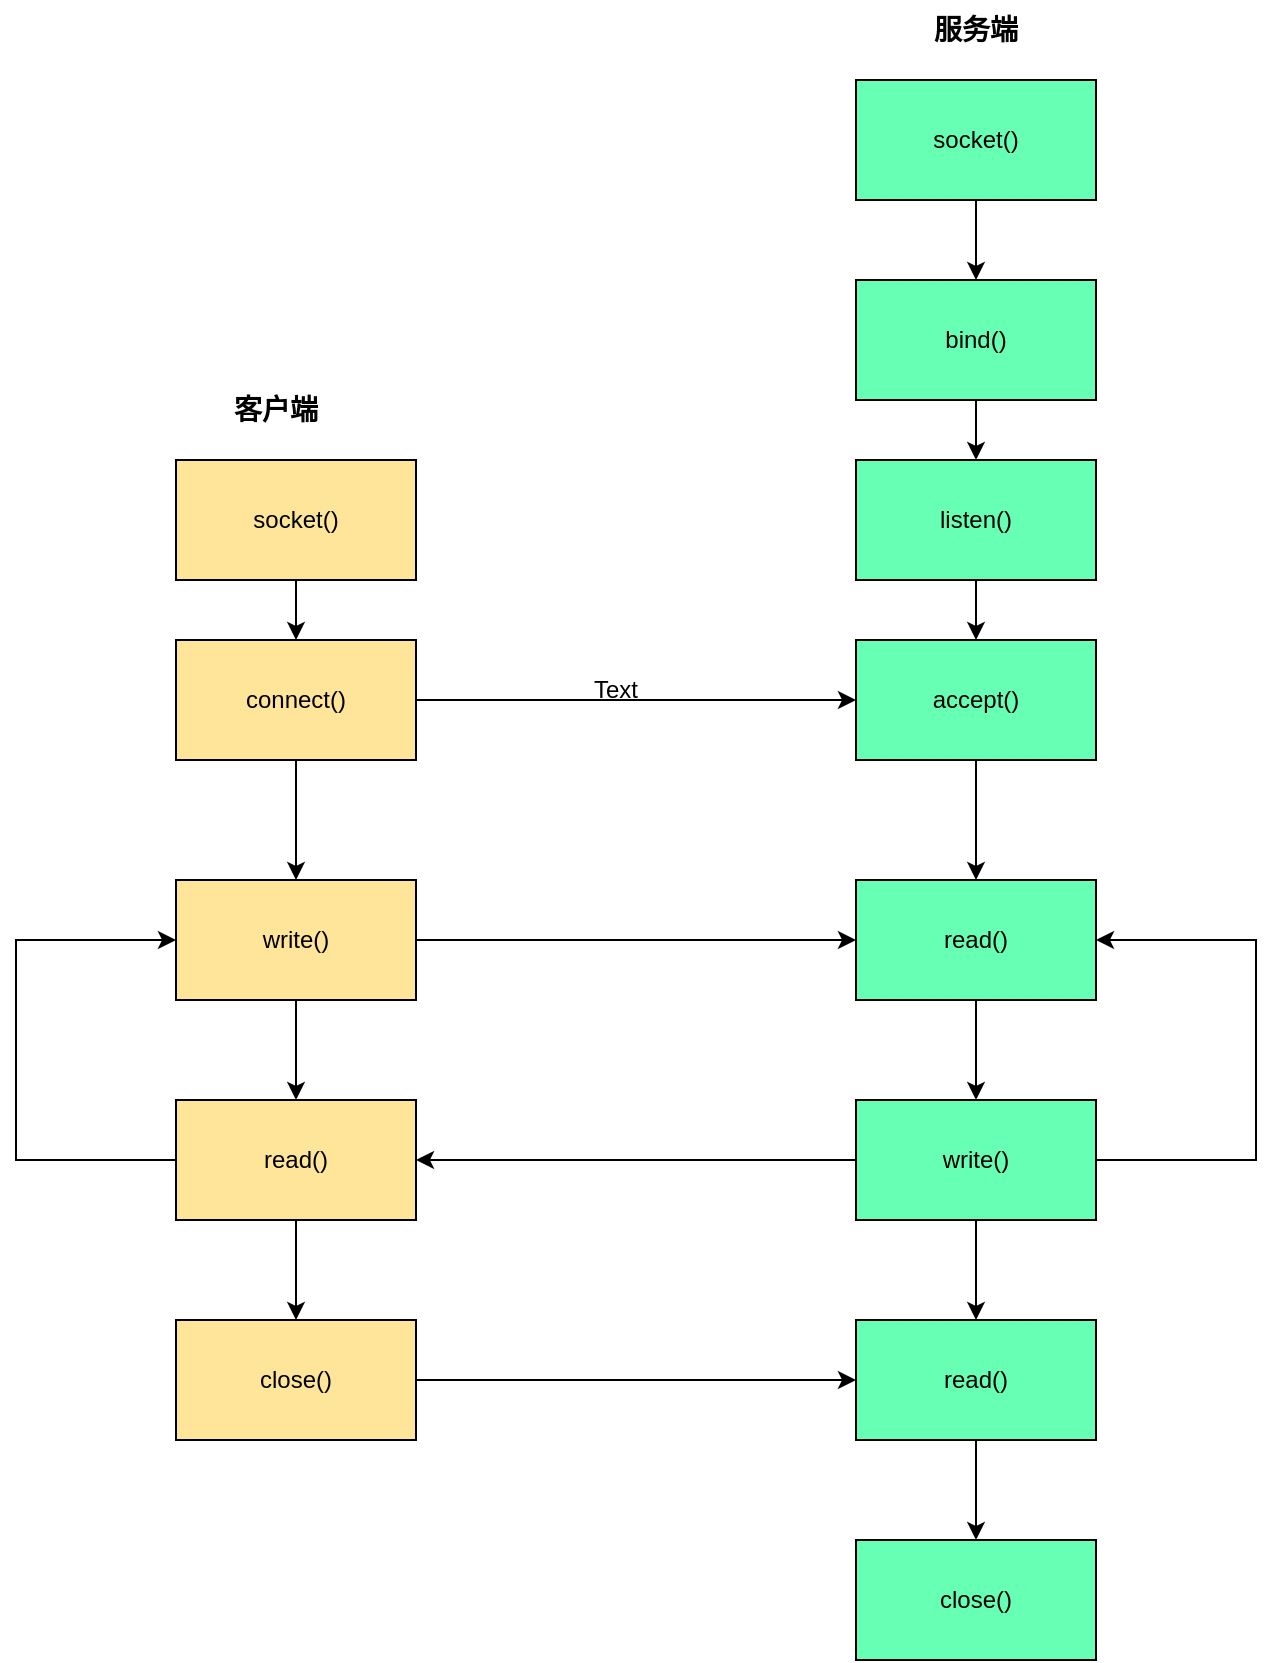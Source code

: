 <mxfile version="16.6.5" type="github">
  <diagram id="avXIkCkbsTtQHF_51YUu" name="第 1 页">
    <mxGraphModel dx="1426" dy="794" grid="0" gridSize="10" guides="1" tooltips="1" connect="1" arrows="1" fold="1" page="1" pageScale="1" pageWidth="827" pageHeight="1169" math="0" shadow="0">
      <root>
        <mxCell id="0" />
        <mxCell id="1" parent="0" />
        <mxCell id="xZxz73UZiDgUtRhMvfuC-9" style="edgeStyle=orthogonalEdgeStyle;rounded=0;orthogonalLoop=1;jettySize=auto;html=1;entryX=0.5;entryY=0;entryDx=0;entryDy=0;fillColor=#66FFB3;" edge="1" parent="1" source="xZxz73UZiDgUtRhMvfuC-1" target="xZxz73UZiDgUtRhMvfuC-2">
          <mxGeometry relative="1" as="geometry" />
        </mxCell>
        <mxCell id="xZxz73UZiDgUtRhMvfuC-1" value="socket()" style="rounded=0;whiteSpace=wrap;html=1;fillColor=#66FFB3;" vertex="1" parent="1">
          <mxGeometry x="530" y="100" width="120" height="60" as="geometry" />
        </mxCell>
        <mxCell id="xZxz73UZiDgUtRhMvfuC-10" style="edgeStyle=orthogonalEdgeStyle;rounded=0;orthogonalLoop=1;jettySize=auto;html=1;entryX=0.5;entryY=0;entryDx=0;entryDy=0;fillColor=#66FFB3;" edge="1" parent="1" source="xZxz73UZiDgUtRhMvfuC-2" target="xZxz73UZiDgUtRhMvfuC-3">
          <mxGeometry relative="1" as="geometry" />
        </mxCell>
        <mxCell id="xZxz73UZiDgUtRhMvfuC-2" value="bind()" style="rounded=0;whiteSpace=wrap;html=1;fillColor=#66FFB3;" vertex="1" parent="1">
          <mxGeometry x="530" y="200" width="120" height="60" as="geometry" />
        </mxCell>
        <mxCell id="xZxz73UZiDgUtRhMvfuC-11" style="edgeStyle=orthogonalEdgeStyle;rounded=0;orthogonalLoop=1;jettySize=auto;html=1;entryX=0.5;entryY=0;entryDx=0;entryDy=0;fillColor=#66FFB3;" edge="1" parent="1" source="xZxz73UZiDgUtRhMvfuC-3" target="xZxz73UZiDgUtRhMvfuC-4">
          <mxGeometry relative="1" as="geometry" />
        </mxCell>
        <mxCell id="xZxz73UZiDgUtRhMvfuC-3" value="listen()" style="rounded=0;whiteSpace=wrap;html=1;fillColor=#66FFB3;" vertex="1" parent="1">
          <mxGeometry x="530" y="290" width="120" height="60" as="geometry" />
        </mxCell>
        <mxCell id="xZxz73UZiDgUtRhMvfuC-16" style="edgeStyle=orthogonalEdgeStyle;rounded=0;orthogonalLoop=1;jettySize=auto;html=1;fillColor=#66FFB3;" edge="1" parent="1" source="xZxz73UZiDgUtRhMvfuC-4" target="xZxz73UZiDgUtRhMvfuC-15">
          <mxGeometry relative="1" as="geometry" />
        </mxCell>
        <mxCell id="xZxz73UZiDgUtRhMvfuC-4" value="accept()" style="rounded=0;whiteSpace=wrap;html=1;fillColor=#66FFB3;" vertex="1" parent="1">
          <mxGeometry x="530" y="380" width="120" height="60" as="geometry" />
        </mxCell>
        <mxCell id="xZxz73UZiDgUtRhMvfuC-8" style="edgeStyle=orthogonalEdgeStyle;rounded=0;orthogonalLoop=1;jettySize=auto;html=1;entryX=0.5;entryY=0;entryDx=0;entryDy=0;fillColor=#FFE599;" edge="1" parent="1" source="xZxz73UZiDgUtRhMvfuC-5" target="xZxz73UZiDgUtRhMvfuC-6">
          <mxGeometry relative="1" as="geometry" />
        </mxCell>
        <mxCell id="xZxz73UZiDgUtRhMvfuC-5" value="socket()" style="rounded=0;whiteSpace=wrap;html=1;fillColor=#FFE599;" vertex="1" parent="1">
          <mxGeometry x="190" y="290" width="120" height="60" as="geometry" />
        </mxCell>
        <mxCell id="xZxz73UZiDgUtRhMvfuC-7" style="edgeStyle=orthogonalEdgeStyle;rounded=0;orthogonalLoop=1;jettySize=auto;html=1;entryX=0;entryY=0.5;entryDx=0;entryDy=0;" edge="1" parent="1" source="xZxz73UZiDgUtRhMvfuC-6" target="xZxz73UZiDgUtRhMvfuC-4">
          <mxGeometry relative="1" as="geometry" />
        </mxCell>
        <mxCell id="xZxz73UZiDgUtRhMvfuC-17" style="edgeStyle=orthogonalEdgeStyle;rounded=0;orthogonalLoop=1;jettySize=auto;html=1;entryX=0.5;entryY=0;entryDx=0;entryDy=0;fillColor=#FFE599;" edge="1" parent="1" source="xZxz73UZiDgUtRhMvfuC-6" target="xZxz73UZiDgUtRhMvfuC-14">
          <mxGeometry relative="1" as="geometry" />
        </mxCell>
        <mxCell id="xZxz73UZiDgUtRhMvfuC-6" value="connect()" style="rounded=0;whiteSpace=wrap;html=1;fillColor=#FFE599;" vertex="1" parent="1">
          <mxGeometry x="190" y="380" width="120" height="60" as="geometry" />
        </mxCell>
        <mxCell id="xZxz73UZiDgUtRhMvfuC-18" style="edgeStyle=orthogonalEdgeStyle;rounded=0;orthogonalLoop=1;jettySize=auto;html=1;entryX=0;entryY=0.5;entryDx=0;entryDy=0;" edge="1" parent="1" source="xZxz73UZiDgUtRhMvfuC-14" target="xZxz73UZiDgUtRhMvfuC-15">
          <mxGeometry relative="1" as="geometry" />
        </mxCell>
        <mxCell id="xZxz73UZiDgUtRhMvfuC-23" style="edgeStyle=orthogonalEdgeStyle;rounded=0;orthogonalLoop=1;jettySize=auto;html=1;entryX=0.5;entryY=0;entryDx=0;entryDy=0;fillColor=#FFE599;" edge="1" parent="1" source="xZxz73UZiDgUtRhMvfuC-14" target="xZxz73UZiDgUtRhMvfuC-21">
          <mxGeometry relative="1" as="geometry" />
        </mxCell>
        <mxCell id="xZxz73UZiDgUtRhMvfuC-14" value="write()" style="rounded=0;whiteSpace=wrap;html=1;fillColor=#FFE599;" vertex="1" parent="1">
          <mxGeometry x="190" y="500" width="120" height="60" as="geometry" />
        </mxCell>
        <mxCell id="xZxz73UZiDgUtRhMvfuC-20" style="edgeStyle=orthogonalEdgeStyle;rounded=0;orthogonalLoop=1;jettySize=auto;html=1;entryX=0.5;entryY=0;entryDx=0;entryDy=0;fillColor=#66FFB3;" edge="1" parent="1" source="xZxz73UZiDgUtRhMvfuC-15" target="xZxz73UZiDgUtRhMvfuC-19">
          <mxGeometry relative="1" as="geometry" />
        </mxCell>
        <mxCell id="xZxz73UZiDgUtRhMvfuC-15" value="read()" style="rounded=0;whiteSpace=wrap;html=1;fillColor=#66FFB3;" vertex="1" parent="1">
          <mxGeometry x="530" y="500" width="120" height="60" as="geometry" />
        </mxCell>
        <mxCell id="xZxz73UZiDgUtRhMvfuC-22" style="edgeStyle=orthogonalEdgeStyle;rounded=0;orthogonalLoop=1;jettySize=auto;html=1;" edge="1" parent="1" source="xZxz73UZiDgUtRhMvfuC-19" target="xZxz73UZiDgUtRhMvfuC-21">
          <mxGeometry relative="1" as="geometry" />
        </mxCell>
        <mxCell id="xZxz73UZiDgUtRhMvfuC-25" style="edgeStyle=orthogonalEdgeStyle;rounded=0;orthogonalLoop=1;jettySize=auto;html=1;entryX=1;entryY=0.5;entryDx=0;entryDy=0;" edge="1" parent="1" source="xZxz73UZiDgUtRhMvfuC-19" target="xZxz73UZiDgUtRhMvfuC-15">
          <mxGeometry relative="1" as="geometry">
            <Array as="points">
              <mxPoint x="730" y="640" />
              <mxPoint x="730" y="530" />
            </Array>
          </mxGeometry>
        </mxCell>
        <mxCell id="xZxz73UZiDgUtRhMvfuC-30" style="edgeStyle=orthogonalEdgeStyle;rounded=0;orthogonalLoop=1;jettySize=auto;html=1;entryX=0.5;entryY=0;entryDx=0;entryDy=0;fillColor=#66FFB3;" edge="1" parent="1" source="xZxz73UZiDgUtRhMvfuC-19" target="xZxz73UZiDgUtRhMvfuC-28">
          <mxGeometry relative="1" as="geometry" />
        </mxCell>
        <mxCell id="xZxz73UZiDgUtRhMvfuC-19" value="write()" style="rounded=0;whiteSpace=wrap;html=1;fillColor=#66FFB3;" vertex="1" parent="1">
          <mxGeometry x="530" y="610" width="120" height="60" as="geometry" />
        </mxCell>
        <mxCell id="xZxz73UZiDgUtRhMvfuC-24" style="edgeStyle=orthogonalEdgeStyle;rounded=0;orthogonalLoop=1;jettySize=auto;html=1;entryX=0;entryY=0.5;entryDx=0;entryDy=0;exitX=0;exitY=0.5;exitDx=0;exitDy=0;" edge="1" parent="1" source="xZxz73UZiDgUtRhMvfuC-21" target="xZxz73UZiDgUtRhMvfuC-14">
          <mxGeometry relative="1" as="geometry">
            <mxPoint x="90" y="540" as="targetPoint" />
            <Array as="points">
              <mxPoint x="110" y="640" />
              <mxPoint x="110" y="530" />
            </Array>
          </mxGeometry>
        </mxCell>
        <mxCell id="xZxz73UZiDgUtRhMvfuC-27" style="edgeStyle=orthogonalEdgeStyle;rounded=0;orthogonalLoop=1;jettySize=auto;html=1;entryX=0.5;entryY=0;entryDx=0;entryDy=0;fillColor=#FFE599;" edge="1" parent="1" source="xZxz73UZiDgUtRhMvfuC-21" target="xZxz73UZiDgUtRhMvfuC-26">
          <mxGeometry relative="1" as="geometry" />
        </mxCell>
        <mxCell id="xZxz73UZiDgUtRhMvfuC-21" value="read()" style="rounded=0;whiteSpace=wrap;html=1;fillColor=#FFE599;" vertex="1" parent="1">
          <mxGeometry x="190" y="610" width="120" height="60" as="geometry" />
        </mxCell>
        <mxCell id="xZxz73UZiDgUtRhMvfuC-29" style="edgeStyle=orthogonalEdgeStyle;rounded=0;orthogonalLoop=1;jettySize=auto;html=1;" edge="1" parent="1" source="xZxz73UZiDgUtRhMvfuC-26" target="xZxz73UZiDgUtRhMvfuC-28">
          <mxGeometry relative="1" as="geometry" />
        </mxCell>
        <mxCell id="xZxz73UZiDgUtRhMvfuC-26" value="close()" style="rounded=0;whiteSpace=wrap;html=1;fillColor=#FFE599;" vertex="1" parent="1">
          <mxGeometry x="190" y="720" width="120" height="60" as="geometry" />
        </mxCell>
        <mxCell id="xZxz73UZiDgUtRhMvfuC-32" style="edgeStyle=orthogonalEdgeStyle;rounded=0;orthogonalLoop=1;jettySize=auto;html=1;entryX=0.5;entryY=0;entryDx=0;entryDy=0;fillColor=#66FFB3;" edge="1" parent="1" source="xZxz73UZiDgUtRhMvfuC-28" target="xZxz73UZiDgUtRhMvfuC-31">
          <mxGeometry relative="1" as="geometry" />
        </mxCell>
        <mxCell id="xZxz73UZiDgUtRhMvfuC-28" value="read()" style="rounded=0;whiteSpace=wrap;html=1;fillColor=#66FFB3;" vertex="1" parent="1">
          <mxGeometry x="530" y="720" width="120" height="60" as="geometry" />
        </mxCell>
        <mxCell id="xZxz73UZiDgUtRhMvfuC-31" value="close()" style="rounded=0;whiteSpace=wrap;html=1;fillColor=#66FFB3;" vertex="1" parent="1">
          <mxGeometry x="530" y="830" width="120" height="60" as="geometry" />
        </mxCell>
        <mxCell id="xZxz73UZiDgUtRhMvfuC-33" value="Text" style="text;html=1;strokeColor=none;fillColor=none;align=center;verticalAlign=middle;whiteSpace=wrap;rounded=0;" vertex="1" parent="1">
          <mxGeometry x="380" y="390" width="60" height="30" as="geometry" />
        </mxCell>
        <mxCell id="xZxz73UZiDgUtRhMvfuC-34" value="&lt;b&gt;&lt;font style=&quot;font-size: 14px&quot;&gt;客户端&lt;/font&gt;&lt;/b&gt;" style="text;html=1;strokeColor=none;fillColor=none;align=center;verticalAlign=middle;whiteSpace=wrap;rounded=0;" vertex="1" parent="1">
          <mxGeometry x="210" y="250" width="60" height="30" as="geometry" />
        </mxCell>
        <mxCell id="xZxz73UZiDgUtRhMvfuC-35" value="&lt;b&gt;&lt;font style=&quot;font-size: 14px&quot;&gt;服务端&lt;/font&gt;&lt;/b&gt;" style="text;html=1;strokeColor=none;fillColor=none;align=center;verticalAlign=middle;whiteSpace=wrap;rounded=0;" vertex="1" parent="1">
          <mxGeometry x="560" y="60" width="60" height="30" as="geometry" />
        </mxCell>
      </root>
    </mxGraphModel>
  </diagram>
</mxfile>
